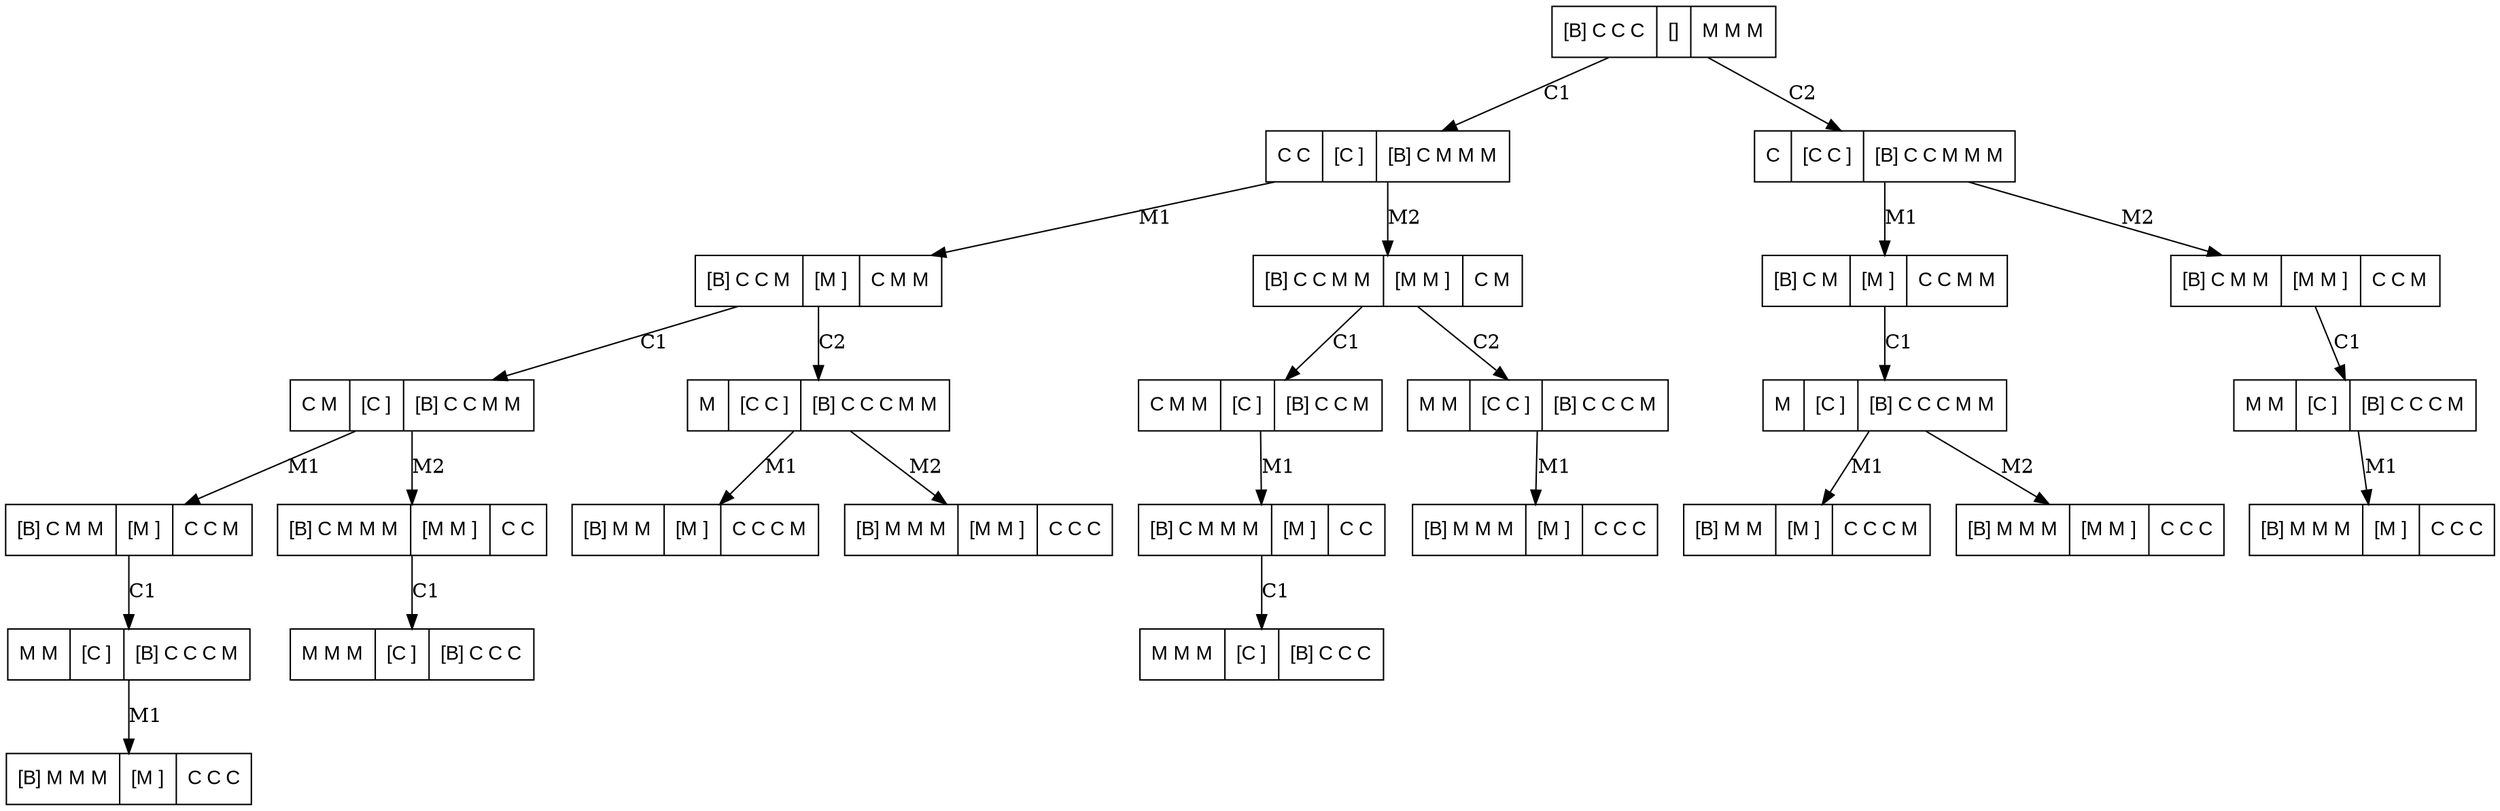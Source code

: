 digraph G {
 node [shape=record fontname=Arial];
v0 ->v1  [label=C1];
v0 ->v2  [label=C2];
v1 ->v11  [label=M1];
v1 ->v12  [label=M2];
v2 ->v21  [label=M1];
v2 ->v22  [label=M2];
v11 ->v111  [label=C1];
v11 ->v112  [label=C2];
v12 ->v121  [label=C1];
v12 ->v122  [label=C2];
v21 ->v211  [label=C1];
v22 ->v221  [label=C1];
v111 ->v1111  [label=M1];
v111 ->v1112  [label=M2];
v112 ->v1121  [label=M1];
v112 ->v1122  [label=M2];
v121 ->v1211  [label=M1];
v122 ->v1221  [label=M1];
v211 ->v2111  [label=M1];
v211 ->v2112  [label=M2];
v221 ->v2211  [label=M1];
v1111 ->v11111  [label=C1];
v1112 ->v11121  [label=C1];
v1211 ->v12111  [label=C1];
v11111 ->v111111  [label=M1];
v0 [label="[B] C C C  |       []      | M M M "]
v1 [label="C C  |       [C ]      | [B] C M M M "]
v2 [label="C  |       [C C ]      | [B] C C M M M "]
v11 [label="[B] C C M  |       [M ]      | C M M "]
v12 [label="[B] C C M M  |       [M M ]      | C M "]
v21 [label="[B] C M  |       [M ]      | C C M M "]
v22 [label="[B] C M M  |       [M M ]      | C C M "]
v111 [label="C M  |       [C ]      | [B] C C M M "]
v112 [label="M  |       [C C ]      | [B] C C C M M "]
v121 [label="C M M  |       [C ]      | [B] C C M "]
v122 [label="M M  |       [C C ]      | [B] C C C M "]
v211 [label="M  |       [C ]      | [B] C C C M M "]
v221 [label="M M  |       [C ]      | [B] C C C M "]
v1111 [label="[B] C M M  |       [M ]      | C C M "]
v1112 [label="[B] C M M M  |       [M M ]      | C C "]
v1121 [label="[B] M M  |       [M ]      | C C C M "]
v1122 [label="[B] M M M  |       [M M ]      | C C C "]
v1211 [label="[B] C M M M  |       [M ]      | C C "]
v1221 [label="[B] M M M  |       [M ]      | C C C "]
v2111 [label="[B] M M  |       [M ]      | C C C M "]
v2112 [label="[B] M M M  |       [M M ]      | C C C "]
v2211 [label="[B] M M M  |       [M ]      | C C C "]
v11111 [label="M M  |       [C ]      | [B] C C C M "]
v11121 [label="M M M  |       [C ]      | [B] C C C "]
v12111 [label="M M M  |       [C ]      | [B] C C C "]
v111111 [label="[B] M M M  |       [M ]      | C C C "]
}
